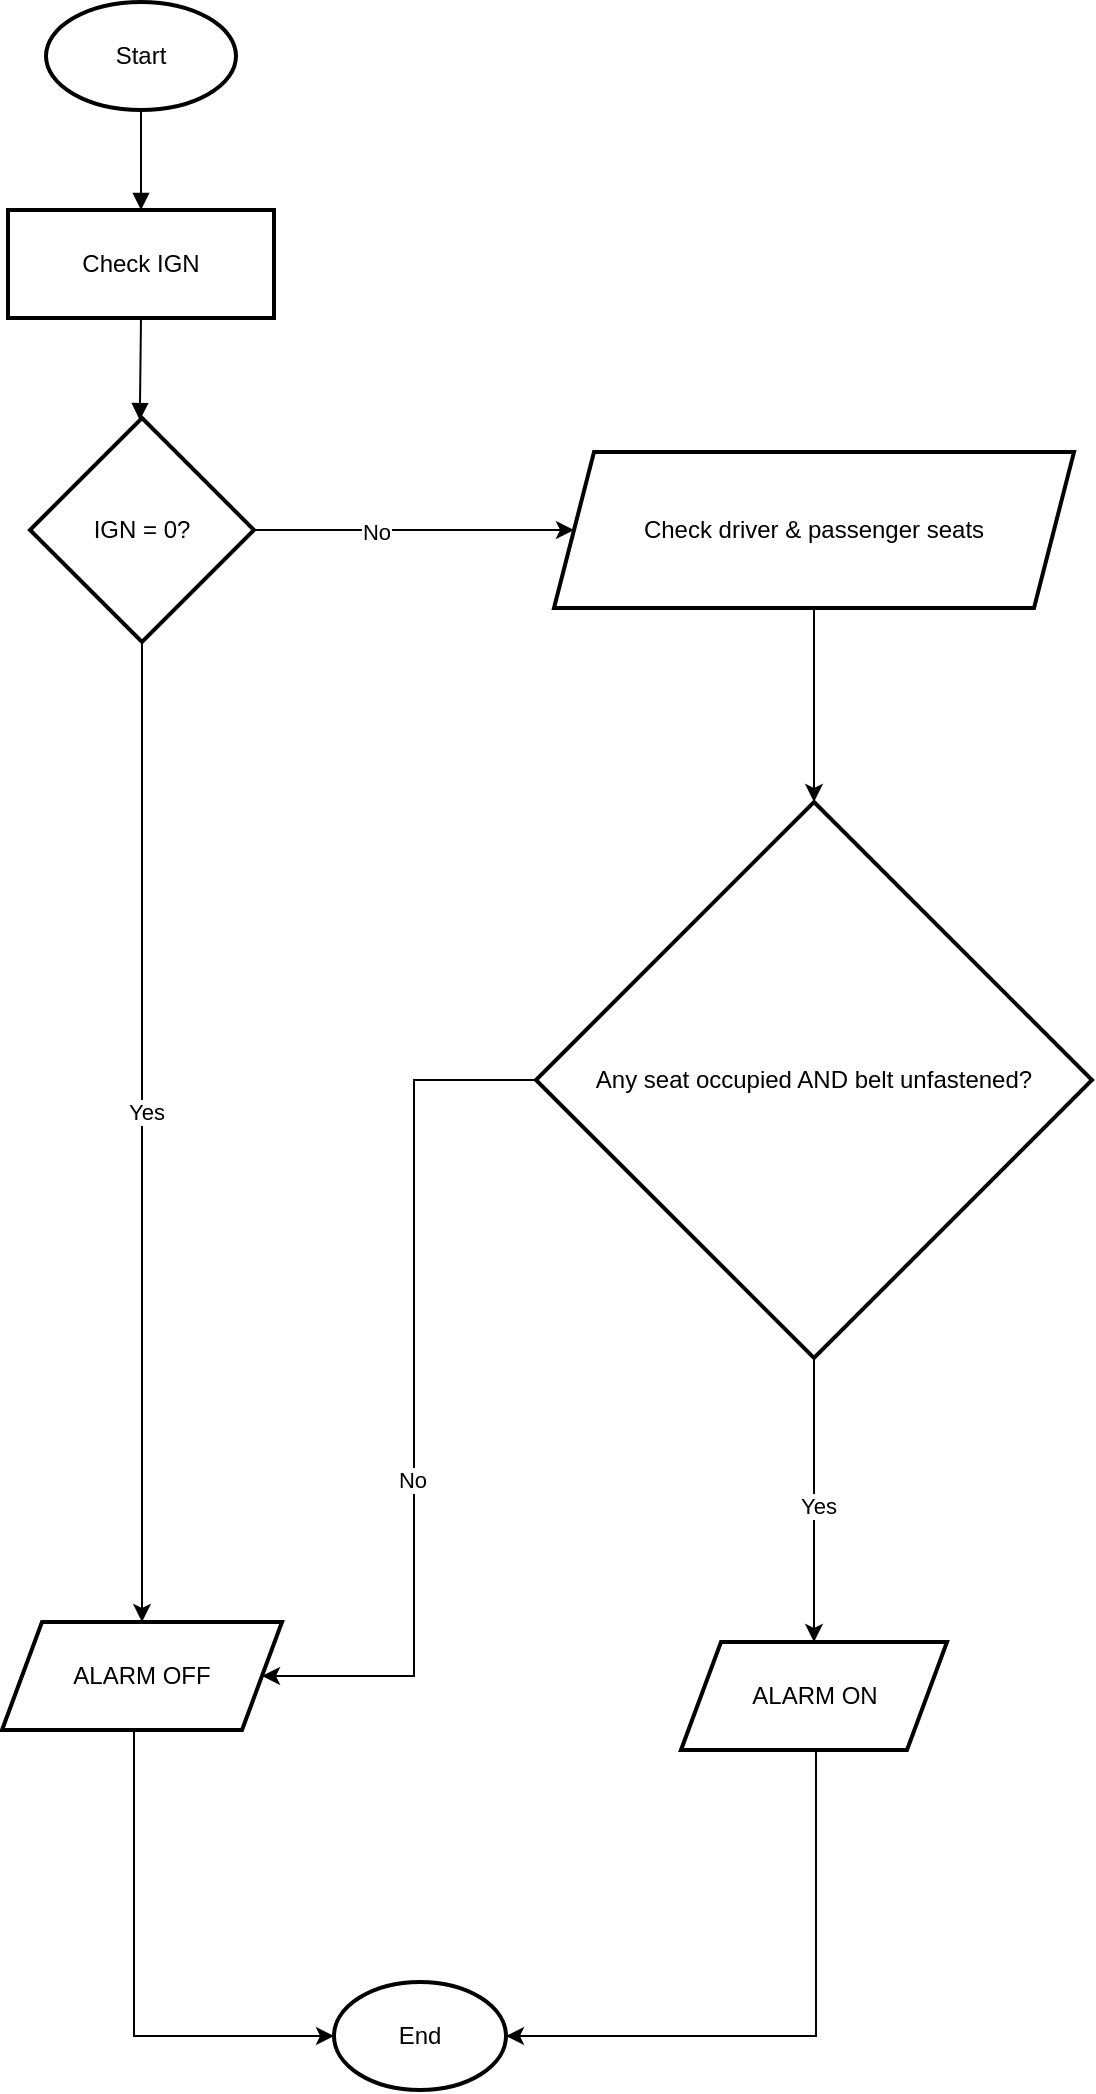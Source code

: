 <mxfile version="28.1.0">
  <diagram name="Page-1" id="6uOSpxt3UpFVZuMUfjd0">
    <mxGraphModel dx="1659" dy="969" grid="1" gridSize="10" guides="1" tooltips="1" connect="1" arrows="1" fold="1" page="1" pageScale="1" pageWidth="827" pageHeight="1169" math="0" shadow="0">
      <root>
        <mxCell id="0" />
        <mxCell id="1" parent="0" />
        <mxCell id="wh5Xv0PQb1zOc8OhENQk-41" value="Start" style="whiteSpace=wrap;strokeWidth=2;shape=ellipse;perimeter=ellipsePerimeter;html=1;" vertex="1" parent="1">
          <mxGeometry x="136" y="60" width="95" height="54" as="geometry" />
        </mxCell>
        <mxCell id="wh5Xv0PQb1zOc8OhENQk-42" value="Check IGN" style="whiteSpace=wrap;strokeWidth=2;" vertex="1" parent="1">
          <mxGeometry x="117" y="164" width="133" height="54" as="geometry" />
        </mxCell>
        <mxCell id="wh5Xv0PQb1zOc8OhENQk-58" value="" style="edgeStyle=orthogonalEdgeStyle;rounded=0;orthogonalLoop=1;jettySize=auto;html=1;" edge="1" parent="1" source="wh5Xv0PQb1zOc8OhENQk-43" target="wh5Xv0PQb1zOc8OhENQk-45">
          <mxGeometry relative="1" as="geometry" />
        </mxCell>
        <mxCell id="wh5Xv0PQb1zOc8OhENQk-59" value="No" style="edgeLabel;html=1;align=center;verticalAlign=middle;resizable=0;points=[];" vertex="1" connectable="0" parent="wh5Xv0PQb1zOc8OhENQk-58">
          <mxGeometry x="-0.239" y="-1" relative="1" as="geometry">
            <mxPoint as="offset" />
          </mxGeometry>
        </mxCell>
        <mxCell id="wh5Xv0PQb1zOc8OhENQk-61" style="edgeStyle=orthogonalEdgeStyle;rounded=0;orthogonalLoop=1;jettySize=auto;html=1;" edge="1" parent="1" source="wh5Xv0PQb1zOc8OhENQk-43" target="wh5Xv0PQb1zOc8OhENQk-44">
          <mxGeometry relative="1" as="geometry" />
        </mxCell>
        <mxCell id="wh5Xv0PQb1zOc8OhENQk-62" value="Yes" style="edgeLabel;html=1;align=center;verticalAlign=middle;resizable=0;points=[];" vertex="1" connectable="0" parent="wh5Xv0PQb1zOc8OhENQk-61">
          <mxGeometry x="-0.043" y="2" relative="1" as="geometry">
            <mxPoint as="offset" />
          </mxGeometry>
        </mxCell>
        <mxCell id="wh5Xv0PQb1zOc8OhENQk-43" value="IGN = 0?" style="rhombus;strokeWidth=2;whiteSpace=wrap;" vertex="1" parent="1">
          <mxGeometry x="128" y="268" width="112" height="112" as="geometry" />
        </mxCell>
        <mxCell id="wh5Xv0PQb1zOc8OhENQk-72" style="edgeStyle=orthogonalEdgeStyle;rounded=0;orthogonalLoop=1;jettySize=auto;html=1;entryX=0;entryY=0.5;entryDx=0;entryDy=0;" edge="1" parent="1" source="wh5Xv0PQb1zOc8OhENQk-44" target="wh5Xv0PQb1zOc8OhENQk-48">
          <mxGeometry relative="1" as="geometry">
            <Array as="points">
              <mxPoint x="180" y="1077" />
            </Array>
          </mxGeometry>
        </mxCell>
        <mxCell id="wh5Xv0PQb1zOc8OhENQk-44" value="ALARM OFF" style="whiteSpace=wrap;strokeWidth=2;shape=parallelogram;perimeter=parallelogramPerimeter;html=1;fixedSize=1;" vertex="1" parent="1">
          <mxGeometry x="114" y="870" width="140" height="54" as="geometry" />
        </mxCell>
        <mxCell id="wh5Xv0PQb1zOc8OhENQk-60" value="" style="edgeStyle=orthogonalEdgeStyle;rounded=0;orthogonalLoop=1;jettySize=auto;html=1;" edge="1" parent="1" source="wh5Xv0PQb1zOc8OhENQk-45" target="wh5Xv0PQb1zOc8OhENQk-46">
          <mxGeometry relative="1" as="geometry" />
        </mxCell>
        <mxCell id="wh5Xv0PQb1zOc8OhENQk-45" value="Check driver &amp; passenger seats" style="whiteSpace=wrap;strokeWidth=2;shape=parallelogram;perimeter=parallelogramPerimeter;html=1;fixedSize=1;" vertex="1" parent="1">
          <mxGeometry x="390" y="285" width="260" height="78" as="geometry" />
        </mxCell>
        <mxCell id="wh5Xv0PQb1zOc8OhENQk-63" style="edgeStyle=orthogonalEdgeStyle;rounded=0;orthogonalLoop=1;jettySize=auto;html=1;entryX=1;entryY=0.5;entryDx=0;entryDy=0;" edge="1" parent="1" source="wh5Xv0PQb1zOc8OhENQk-46" target="wh5Xv0PQb1zOc8OhENQk-44">
          <mxGeometry relative="1" as="geometry">
            <Array as="points">
              <mxPoint x="320" y="897" />
            </Array>
          </mxGeometry>
        </mxCell>
        <mxCell id="wh5Xv0PQb1zOc8OhENQk-64" value="No" style="edgeLabel;html=1;align=center;verticalAlign=middle;resizable=0;points=[];" vertex="1" connectable="0" parent="wh5Xv0PQb1zOc8OhENQk-63">
          <mxGeometry x="0.198" y="-1" relative="1" as="geometry">
            <mxPoint as="offset" />
          </mxGeometry>
        </mxCell>
        <mxCell id="wh5Xv0PQb1zOc8OhENQk-67" style="edgeStyle=orthogonalEdgeStyle;rounded=0;orthogonalLoop=1;jettySize=auto;html=1;" edge="1" parent="1" source="wh5Xv0PQb1zOc8OhENQk-46" target="wh5Xv0PQb1zOc8OhENQk-47">
          <mxGeometry relative="1" as="geometry" />
        </mxCell>
        <mxCell id="wh5Xv0PQb1zOc8OhENQk-68" value="Yes" style="edgeLabel;html=1;align=center;verticalAlign=middle;resizable=0;points=[];" vertex="1" connectable="0" parent="wh5Xv0PQb1zOc8OhENQk-67">
          <mxGeometry x="0.033" y="2" relative="1" as="geometry">
            <mxPoint as="offset" />
          </mxGeometry>
        </mxCell>
        <mxCell id="wh5Xv0PQb1zOc8OhENQk-46" value="Any seat occupied AND belt unfastened?" style="rhombus;strokeWidth=2;whiteSpace=wrap;" vertex="1" parent="1">
          <mxGeometry x="381" y="460" width="278" height="278" as="geometry" />
        </mxCell>
        <mxCell id="wh5Xv0PQb1zOc8OhENQk-71" style="edgeStyle=orthogonalEdgeStyle;rounded=0;orthogonalLoop=1;jettySize=auto;html=1;entryX=1;entryY=0.5;entryDx=0;entryDy=0;" edge="1" parent="1" target="wh5Xv0PQb1zOc8OhENQk-48">
          <mxGeometry relative="1" as="geometry">
            <mxPoint x="521" y="934" as="sourcePoint" />
            <mxPoint x="430" y="1077" as="targetPoint" />
            <Array as="points">
              <mxPoint x="521" y="1077" />
            </Array>
          </mxGeometry>
        </mxCell>
        <mxCell id="wh5Xv0PQb1zOc8OhENQk-47" value="ALARM ON" style="whiteSpace=wrap;strokeWidth=2;shape=parallelogram;perimeter=parallelogramPerimeter;html=1;fixedSize=1;" vertex="1" parent="1">
          <mxGeometry x="453.5" y="880" width="133" height="54" as="geometry" />
        </mxCell>
        <mxCell id="wh5Xv0PQb1zOc8OhENQk-48" value="End" style="whiteSpace=wrap;strokeWidth=2;shape=ellipse;perimeter=ellipsePerimeter;html=1;" vertex="1" parent="1">
          <mxGeometry x="280" y="1050" width="86" height="54" as="geometry" />
        </mxCell>
        <mxCell id="wh5Xv0PQb1zOc8OhENQk-49" value="" style="curved=1;startArrow=none;endArrow=block;exitX=0.5;exitY=1;entryX=0.5;entryY=0;rounded=0;" edge="1" parent="1" source="wh5Xv0PQb1zOc8OhENQk-41" target="wh5Xv0PQb1zOc8OhENQk-42">
          <mxGeometry relative="1" as="geometry">
            <Array as="points" />
          </mxGeometry>
        </mxCell>
        <mxCell id="wh5Xv0PQb1zOc8OhENQk-50" value="" style="curved=1;startArrow=none;endArrow=block;exitX=0.5;exitY=1;entryX=0.49;entryY=0;rounded=0;" edge="1" parent="1" source="wh5Xv0PQb1zOc8OhENQk-42" target="wh5Xv0PQb1zOc8OhENQk-43">
          <mxGeometry relative="1" as="geometry">
            <Array as="points" />
          </mxGeometry>
        </mxCell>
      </root>
    </mxGraphModel>
  </diagram>
</mxfile>
